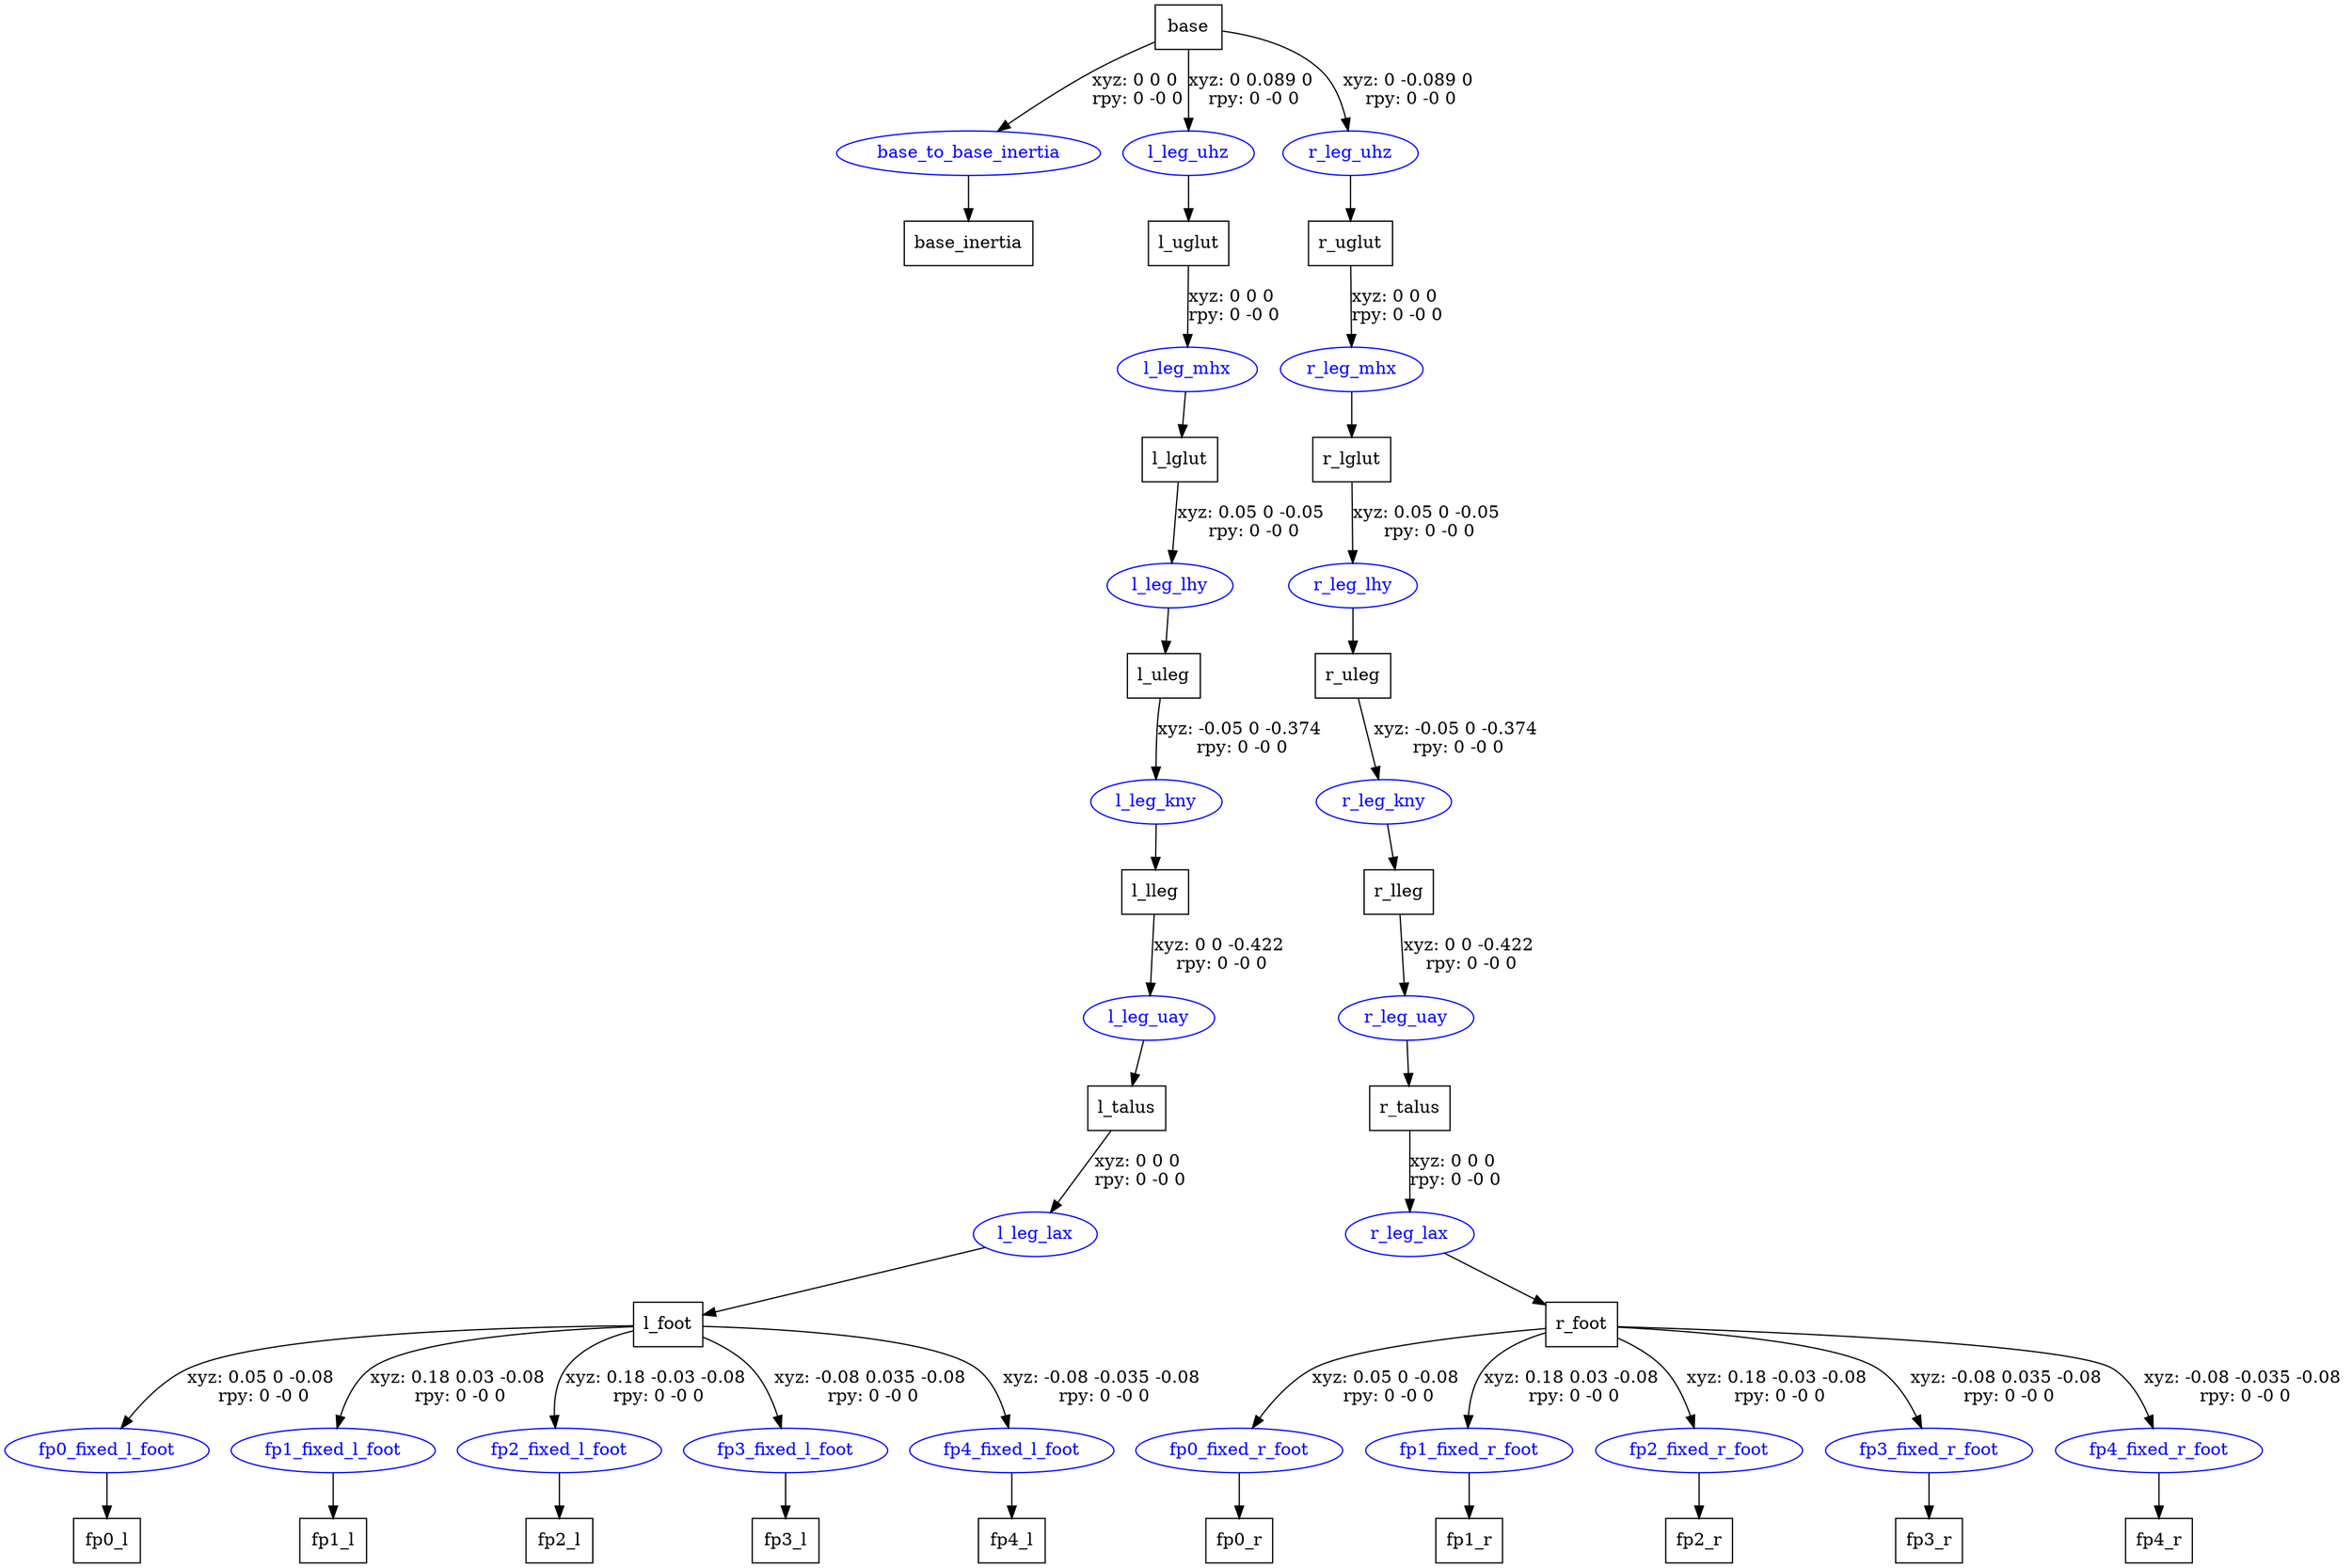 digraph G {
node [shape=box];
"base" [label="base"];
"base_inertia" [label="base_inertia"];
"l_uglut" [label="l_uglut"];
"l_lglut" [label="l_lglut"];
"l_uleg" [label="l_uleg"];
"l_lleg" [label="l_lleg"];
"l_talus" [label="l_talus"];
"l_foot" [label="l_foot"];
"fp0_l" [label="fp0_l"];
"fp1_l" [label="fp1_l"];
"fp2_l" [label="fp2_l"];
"fp3_l" [label="fp3_l"];
"fp4_l" [label="fp4_l"];
"r_uglut" [label="r_uglut"];
"r_lglut" [label="r_lglut"];
"r_uleg" [label="r_uleg"];
"r_lleg" [label="r_lleg"];
"r_talus" [label="r_talus"];
"r_foot" [label="r_foot"];
"fp0_r" [label="fp0_r"];
"fp1_r" [label="fp1_r"];
"fp2_r" [label="fp2_r"];
"fp3_r" [label="fp3_r"];
"fp4_r" [label="fp4_r"];
node [shape=ellipse, color=blue, fontcolor=blue];
"base" -> "base_to_base_inertia" [label="xyz: 0 0 0 \nrpy: 0 -0 0"]
"base_to_base_inertia" -> "base_inertia"
"base" -> "l_leg_uhz" [label="xyz: 0 0.089 0 \nrpy: 0 -0 0"]
"l_leg_uhz" -> "l_uglut"
"l_uglut" -> "l_leg_mhx" [label="xyz: 0 0 0 \nrpy: 0 -0 0"]
"l_leg_mhx" -> "l_lglut"
"l_lglut" -> "l_leg_lhy" [label="xyz: 0.05 0 -0.05 \nrpy: 0 -0 0"]
"l_leg_lhy" -> "l_uleg"
"l_uleg" -> "l_leg_kny" [label="xyz: -0.05 0 -0.374 \nrpy: 0 -0 0"]
"l_leg_kny" -> "l_lleg"
"l_lleg" -> "l_leg_uay" [label="xyz: 0 0 -0.422 \nrpy: 0 -0 0"]
"l_leg_uay" -> "l_talus"
"l_talus" -> "l_leg_lax" [label="xyz: 0 0 0 \nrpy: 0 -0 0"]
"l_leg_lax" -> "l_foot"
"l_foot" -> "fp0_fixed_l_foot" [label="xyz: 0.05 0 -0.08 \nrpy: 0 -0 0"]
"fp0_fixed_l_foot" -> "fp0_l"
"l_foot" -> "fp1_fixed_l_foot" [label="xyz: 0.18 0.03 -0.08 \nrpy: 0 -0 0"]
"fp1_fixed_l_foot" -> "fp1_l"
"l_foot" -> "fp2_fixed_l_foot" [label="xyz: 0.18 -0.03 -0.08 \nrpy: 0 -0 0"]
"fp2_fixed_l_foot" -> "fp2_l"
"l_foot" -> "fp3_fixed_l_foot" [label="xyz: -0.08 0.035 -0.08 \nrpy: 0 -0 0"]
"fp3_fixed_l_foot" -> "fp3_l"
"l_foot" -> "fp4_fixed_l_foot" [label="xyz: -0.08 -0.035 -0.08 \nrpy: 0 -0 0"]
"fp4_fixed_l_foot" -> "fp4_l"
"base" -> "r_leg_uhz" [label="xyz: 0 -0.089 0 \nrpy: 0 -0 0"]
"r_leg_uhz" -> "r_uglut"
"r_uglut" -> "r_leg_mhx" [label="xyz: 0 0 0 \nrpy: 0 -0 0"]
"r_leg_mhx" -> "r_lglut"
"r_lglut" -> "r_leg_lhy" [label="xyz: 0.05 0 -0.05 \nrpy: 0 -0 0"]
"r_leg_lhy" -> "r_uleg"
"r_uleg" -> "r_leg_kny" [label="xyz: -0.05 0 -0.374 \nrpy: 0 -0 0"]
"r_leg_kny" -> "r_lleg"
"r_lleg" -> "r_leg_uay" [label="xyz: 0 0 -0.422 \nrpy: 0 -0 0"]
"r_leg_uay" -> "r_talus"
"r_talus" -> "r_leg_lax" [label="xyz: 0 0 0 \nrpy: 0 -0 0"]
"r_leg_lax" -> "r_foot"
"r_foot" -> "fp0_fixed_r_foot" [label="xyz: 0.05 0 -0.08 \nrpy: 0 -0 0"]
"fp0_fixed_r_foot" -> "fp0_r"
"r_foot" -> "fp1_fixed_r_foot" [label="xyz: 0.18 0.03 -0.08 \nrpy: 0 -0 0"]
"fp1_fixed_r_foot" -> "fp1_r"
"r_foot" -> "fp2_fixed_r_foot" [label="xyz: 0.18 -0.03 -0.08 \nrpy: 0 -0 0"]
"fp2_fixed_r_foot" -> "fp2_r"
"r_foot" -> "fp3_fixed_r_foot" [label="xyz: -0.08 0.035 -0.08 \nrpy: 0 -0 0"]
"fp3_fixed_r_foot" -> "fp3_r"
"r_foot" -> "fp4_fixed_r_foot" [label="xyz: -0.08 -0.035 -0.08 \nrpy: 0 -0 0"]
"fp4_fixed_r_foot" -> "fp4_r"
}
